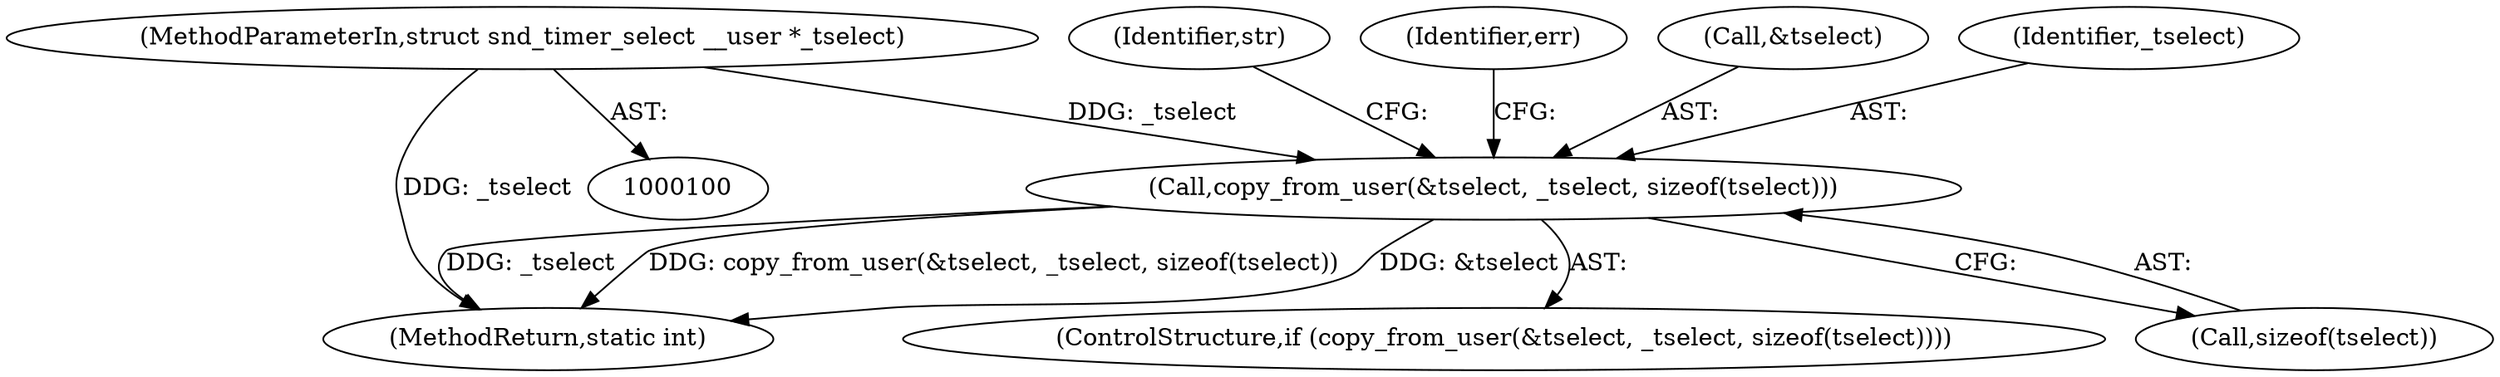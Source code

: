 digraph "0_linux_af368027a49a751d6ff4ee9e3f9961f35bb4fede_2@API" {
"1000131" [label="(Call,copy_from_user(&tselect, _tselect, sizeof(tselect)))"];
"1000102" [label="(MethodParameterIn,struct snd_timer_select __user *_tselect)"];
"1000144" [label="(Identifier,str)"];
"1000102" [label="(MethodParameterIn,struct snd_timer_select __user *_tselect)"];
"1000307" [label="(MethodReturn,static int)"];
"1000130" [label="(ControlStructure,if (copy_from_user(&tselect, _tselect, sizeof(tselect))))"];
"1000139" [label="(Identifier,err)"];
"1000131" [label="(Call,copy_from_user(&tselect, _tselect, sizeof(tselect)))"];
"1000132" [label="(Call,&tselect)"];
"1000135" [label="(Call,sizeof(tselect))"];
"1000134" [label="(Identifier,_tselect)"];
"1000131" -> "1000130"  [label="AST: "];
"1000131" -> "1000135"  [label="CFG: "];
"1000132" -> "1000131"  [label="AST: "];
"1000134" -> "1000131"  [label="AST: "];
"1000135" -> "1000131"  [label="AST: "];
"1000139" -> "1000131"  [label="CFG: "];
"1000144" -> "1000131"  [label="CFG: "];
"1000131" -> "1000307"  [label="DDG: &tselect"];
"1000131" -> "1000307"  [label="DDG: _tselect"];
"1000131" -> "1000307"  [label="DDG: copy_from_user(&tselect, _tselect, sizeof(tselect))"];
"1000102" -> "1000131"  [label="DDG: _tselect"];
"1000102" -> "1000100"  [label="AST: "];
"1000102" -> "1000307"  [label="DDG: _tselect"];
}
